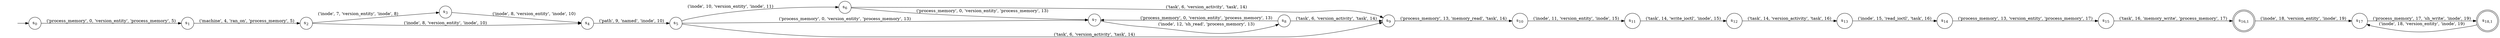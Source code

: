 digraph DFA {
    rankdir = LR;
    I [style = invis];
    I -> S0;
    S0 [label = <s<sub>0</sub>>, shape = circle];
    S1 [label = <s<sub>1</sub>>, shape = circle];
    S2 [label = <s<sub>2</sub>>, shape = circle];
    S3 [label = <s<sub>3</sub>>, shape = circle];
    S4 [label = <s<sub>4</sub>>, shape = circle];
    S5 [label = <s<sub>5</sub>>, shape = circle];
    S6 [label = <s<sub>6</sub>>, shape = circle];
    S7 [label = <s<sub>7</sub>>, shape = circle];
    S8 [label = <s<sub>8</sub>>, shape = circle];
    S8 -> S7 [label = "('process_memory', 0, 'version_entity', 'process_memory', 13)"];
    S9 [label = <s<sub>9</sub>>, shape = circle];
    S10 [label = <s<sub>10</sub>>, shape = circle];
    S11 [label = <s<sub>11</sub>>, shape = circle];
    S12 [label = <s<sub>12</sub>>, shape = circle];
    S13 [label = <s<sub>13</sub>>, shape = circle];
    S14 [label = <s<sub>14</sub>>, shape = circle];
    S15 [label = <s<sub>15</sub>>, shape = circle];
    S16 [label = <s<sub>16,1</sub>>, shape = circle, peripheries = 2];
    S17 [label = <s<sub>17</sub>>, shape = circle];
    S18 [label = <s<sub>18,1</sub>>, shape = circle, peripheries = 2];
    S18 -> S17 [label = "('inode', 18, 'version_entity', 'inode', 19)"];
    S17 -> S18 [label = "('process_memory', 17, 'sh_write', 'inode', 19)"];
    S16 -> S17 [label = "('inode', 18, 'version_entity', 'inode', 19)"];
    S15 -> S16 [label = "('task', 16, 'memory_write', 'process_memory', 17)"];
    S14 -> S15 [label = "('process_memory', 13, 'version_entity', 'process_memory', 17)"];
    S13 -> S14 [label = "('inode', 15, 'read_ioctl', 'task', 16)"];
    S12 -> S13 [label = "('task', 14, 'version_activity', 'task', 16)"];
    S11 -> S12 [label = "('task', 14, 'write_ioctl', 'inode', 15)"];
    S10 -> S11 [label = "('inode', 11, 'version_entity', 'inode', 15)"];
    S9 -> S10 [label = "('process_memory', 13, 'memory_read', 'task', 14)"];
    S8 -> S9 [label = "('task', 6, 'version_activity', 'task', 14)"];
    S7 -> S8 [label = "('inode', 12, 'sh_read', 'process_memory', 13)"];
    S6 -> S7 [label = "('process_memory', 0, 'version_entity', 'process_memory', 13)"];
    S6 -> S9 [label = "('task', 6, 'version_activity', 'task', 14)"];
    S5 -> S6 [label = "('inode', 10, 'version_entity', 'inode', 11)"];
    S5 -> S7 [label = "('process_memory', 0, 'version_entity', 'process_memory', 13)"];
    S5 -> S9 [label = "('task', 6, 'version_activity', 'task', 14)"];
    S4 -> S5 [label = "('path', 9, 'named', 'inode', 10)"];
    S3 -> S4 [label = "('inode', 8, 'version_entity', 'inode', 10)"];
    S2 -> S3 [label = "('inode', 7, 'version_entity', 'inode', 8)"];
    S2 -> S4 [label = "('inode', 8, 'version_entity', 'inode', 10)"];
    S1 -> S2 [label = "('machine', 4, 'ran_on', 'process_memory', 5)"];
    S0 -> S1 [label = "('process_memory', 0, 'version_entity', 'process_memory', 5)"];
}
